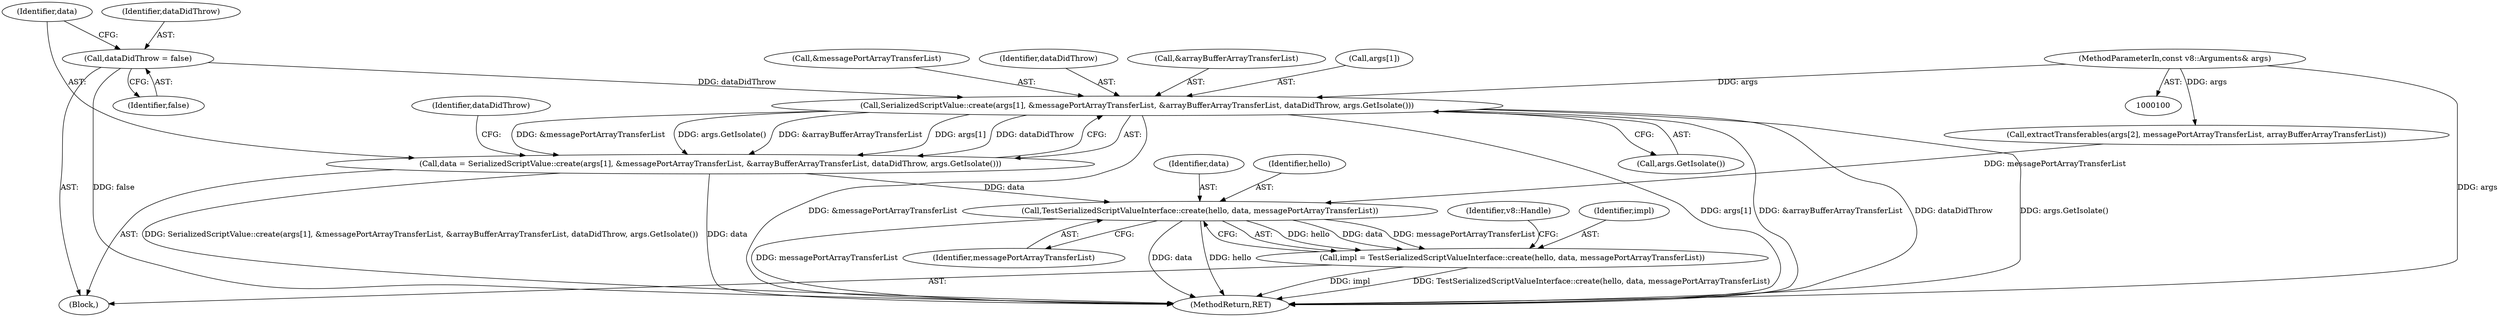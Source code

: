 digraph "0_Chrome_e9372a1bfd3588a80fcf49aa07321f0971dd6091_42@API" {
"1000149" [label="(Call,SerializedScriptValue::create(args[1], &messagePortArrayTransferList, &arrayBufferArrayTransferList, dataDidThrow, args.GetIsolate()))"];
"1000101" [label="(MethodParameterIn,const v8::Arguments& args)"];
"1000143" [label="(Call,dataDidThrow = false)"];
"1000147" [label="(Call,data = SerializedScriptValue::create(args[1], &messagePortArrayTransferList, &arrayBufferArrayTransferList, dataDidThrow, args.GetIsolate()))"];
"1000166" [label="(Call,TestSerializedScriptValueInterface::create(hello, data, messagePortArrayTransferList))"];
"1000164" [label="(Call,impl = TestSerializedScriptValueInterface::create(hello, data, messagePortArrayTransferList))"];
"1000149" [label="(Call,SerializedScriptValue::create(args[1], &messagePortArrayTransferList, &arrayBufferArrayTransferList, dataDidThrow, args.GetIsolate()))"];
"1000158" [label="(Call,args.GetIsolate())"];
"1000165" [label="(Identifier,impl)"];
"1000169" [label="(Identifier,messagePortArrayTransferList)"];
"1000160" [label="(Identifier,dataDidThrow)"];
"1000172" [label="(Identifier,v8::Handle)"];
"1000167" [label="(Identifier,hello)"];
"1000143" [label="(Call,dataDidThrow = false)"];
"1000157" [label="(Identifier,dataDidThrow)"];
"1000155" [label="(Call,&arrayBufferArrayTransferList)"];
"1000144" [label="(Identifier,dataDidThrow)"];
"1000102" [label="(Block,)"];
"1000147" [label="(Call,data = SerializedScriptValue::create(args[1], &messagePortArrayTransferList, &arrayBufferArrayTransferList, dataDidThrow, args.GetIsolate()))"];
"1000150" [label="(Call,args[1])"];
"1000168" [label="(Identifier,data)"];
"1000166" [label="(Call,TestSerializedScriptValueInterface::create(hello, data, messagePortArrayTransferList))"];
"1000133" [label="(Call,extractTransferables(args[2], messagePortArrayTransferList, arrayBufferArrayTransferList))"];
"1000184" [label="(MethodReturn,RET)"];
"1000164" [label="(Call,impl = TestSerializedScriptValueInterface::create(hello, data, messagePortArrayTransferList))"];
"1000101" [label="(MethodParameterIn,const v8::Arguments& args)"];
"1000148" [label="(Identifier,data)"];
"1000153" [label="(Call,&messagePortArrayTransferList)"];
"1000145" [label="(Identifier,false)"];
"1000149" -> "1000147"  [label="AST: "];
"1000149" -> "1000158"  [label="CFG: "];
"1000150" -> "1000149"  [label="AST: "];
"1000153" -> "1000149"  [label="AST: "];
"1000155" -> "1000149"  [label="AST: "];
"1000157" -> "1000149"  [label="AST: "];
"1000158" -> "1000149"  [label="AST: "];
"1000147" -> "1000149"  [label="CFG: "];
"1000149" -> "1000184"  [label="DDG: dataDidThrow"];
"1000149" -> "1000184"  [label="DDG: &arrayBufferArrayTransferList"];
"1000149" -> "1000184"  [label="DDG: args.GetIsolate()"];
"1000149" -> "1000184"  [label="DDG: &messagePortArrayTransferList"];
"1000149" -> "1000184"  [label="DDG: args[1]"];
"1000149" -> "1000147"  [label="DDG: &messagePortArrayTransferList"];
"1000149" -> "1000147"  [label="DDG: args.GetIsolate()"];
"1000149" -> "1000147"  [label="DDG: &arrayBufferArrayTransferList"];
"1000149" -> "1000147"  [label="DDG: args[1]"];
"1000149" -> "1000147"  [label="DDG: dataDidThrow"];
"1000101" -> "1000149"  [label="DDG: args"];
"1000143" -> "1000149"  [label="DDG: dataDidThrow"];
"1000101" -> "1000100"  [label="AST: "];
"1000101" -> "1000184"  [label="DDG: args"];
"1000101" -> "1000133"  [label="DDG: args"];
"1000143" -> "1000102"  [label="AST: "];
"1000143" -> "1000145"  [label="CFG: "];
"1000144" -> "1000143"  [label="AST: "];
"1000145" -> "1000143"  [label="AST: "];
"1000148" -> "1000143"  [label="CFG: "];
"1000143" -> "1000184"  [label="DDG: false"];
"1000147" -> "1000102"  [label="AST: "];
"1000148" -> "1000147"  [label="AST: "];
"1000160" -> "1000147"  [label="CFG: "];
"1000147" -> "1000184"  [label="DDG: SerializedScriptValue::create(args[1], &messagePortArrayTransferList, &arrayBufferArrayTransferList, dataDidThrow, args.GetIsolate())"];
"1000147" -> "1000184"  [label="DDG: data"];
"1000147" -> "1000166"  [label="DDG: data"];
"1000166" -> "1000164"  [label="AST: "];
"1000166" -> "1000169"  [label="CFG: "];
"1000167" -> "1000166"  [label="AST: "];
"1000168" -> "1000166"  [label="AST: "];
"1000169" -> "1000166"  [label="AST: "];
"1000164" -> "1000166"  [label="CFG: "];
"1000166" -> "1000184"  [label="DDG: messagePortArrayTransferList"];
"1000166" -> "1000184"  [label="DDG: data"];
"1000166" -> "1000184"  [label="DDG: hello"];
"1000166" -> "1000164"  [label="DDG: hello"];
"1000166" -> "1000164"  [label="DDG: data"];
"1000166" -> "1000164"  [label="DDG: messagePortArrayTransferList"];
"1000133" -> "1000166"  [label="DDG: messagePortArrayTransferList"];
"1000164" -> "1000102"  [label="AST: "];
"1000165" -> "1000164"  [label="AST: "];
"1000172" -> "1000164"  [label="CFG: "];
"1000164" -> "1000184"  [label="DDG: impl"];
"1000164" -> "1000184"  [label="DDG: TestSerializedScriptValueInterface::create(hello, data, messagePortArrayTransferList)"];
}
